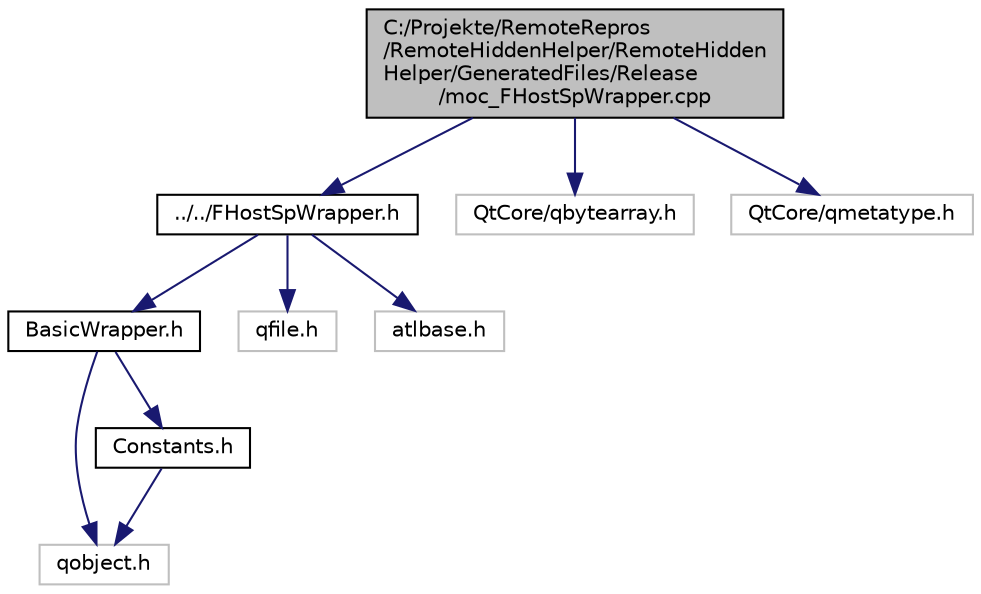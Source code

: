 digraph "C:/Projekte/RemoteRepros/RemoteHiddenHelper/RemoteHiddenHelper/GeneratedFiles/Release/moc_FHostSpWrapper.cpp"
{
  edge [fontname="Helvetica",fontsize="10",labelfontname="Helvetica",labelfontsize="10"];
  node [fontname="Helvetica",fontsize="10",shape=record];
  Node0 [label="C:/Projekte/RemoteRepros\l/RemoteHiddenHelper/RemoteHidden\lHelper/GeneratedFiles/Release\l/moc_FHostSpWrapper.cpp",height=0.2,width=0.4,color="black", fillcolor="grey75", style="filled", fontcolor="black"];
  Node0 -> Node1 [color="midnightblue",fontsize="10",style="solid",fontname="Helvetica"];
  Node1 [label="../../FHostSpWrapper.h",height=0.2,width=0.4,color="black", fillcolor="white", style="filled",URL="$_f_host_sp_wrapper_8h.html"];
  Node1 -> Node2 [color="midnightblue",fontsize="10",style="solid",fontname="Helvetica"];
  Node2 [label="BasicWrapper.h",height=0.2,width=0.4,color="black", fillcolor="white", style="filled",URL="$_basic_wrapper_8h.html"];
  Node2 -> Node3 [color="midnightblue",fontsize="10",style="solid",fontname="Helvetica"];
  Node3 [label="qobject.h",height=0.2,width=0.4,color="grey75", fillcolor="white", style="filled"];
  Node2 -> Node4 [color="midnightblue",fontsize="10",style="solid",fontname="Helvetica"];
  Node4 [label="Constants.h",height=0.2,width=0.4,color="black", fillcolor="white", style="filled",URL="$_constants_8h.html"];
  Node4 -> Node3 [color="midnightblue",fontsize="10",style="solid",fontname="Helvetica"];
  Node1 -> Node5 [color="midnightblue",fontsize="10",style="solid",fontname="Helvetica"];
  Node5 [label="qfile.h",height=0.2,width=0.4,color="grey75", fillcolor="white", style="filled"];
  Node1 -> Node6 [color="midnightblue",fontsize="10",style="solid",fontname="Helvetica"];
  Node6 [label="atlbase.h",height=0.2,width=0.4,color="grey75", fillcolor="white", style="filled"];
  Node0 -> Node7 [color="midnightblue",fontsize="10",style="solid",fontname="Helvetica"];
  Node7 [label="QtCore/qbytearray.h",height=0.2,width=0.4,color="grey75", fillcolor="white", style="filled"];
  Node0 -> Node8 [color="midnightblue",fontsize="10",style="solid",fontname="Helvetica"];
  Node8 [label="QtCore/qmetatype.h",height=0.2,width=0.4,color="grey75", fillcolor="white", style="filled"];
}
